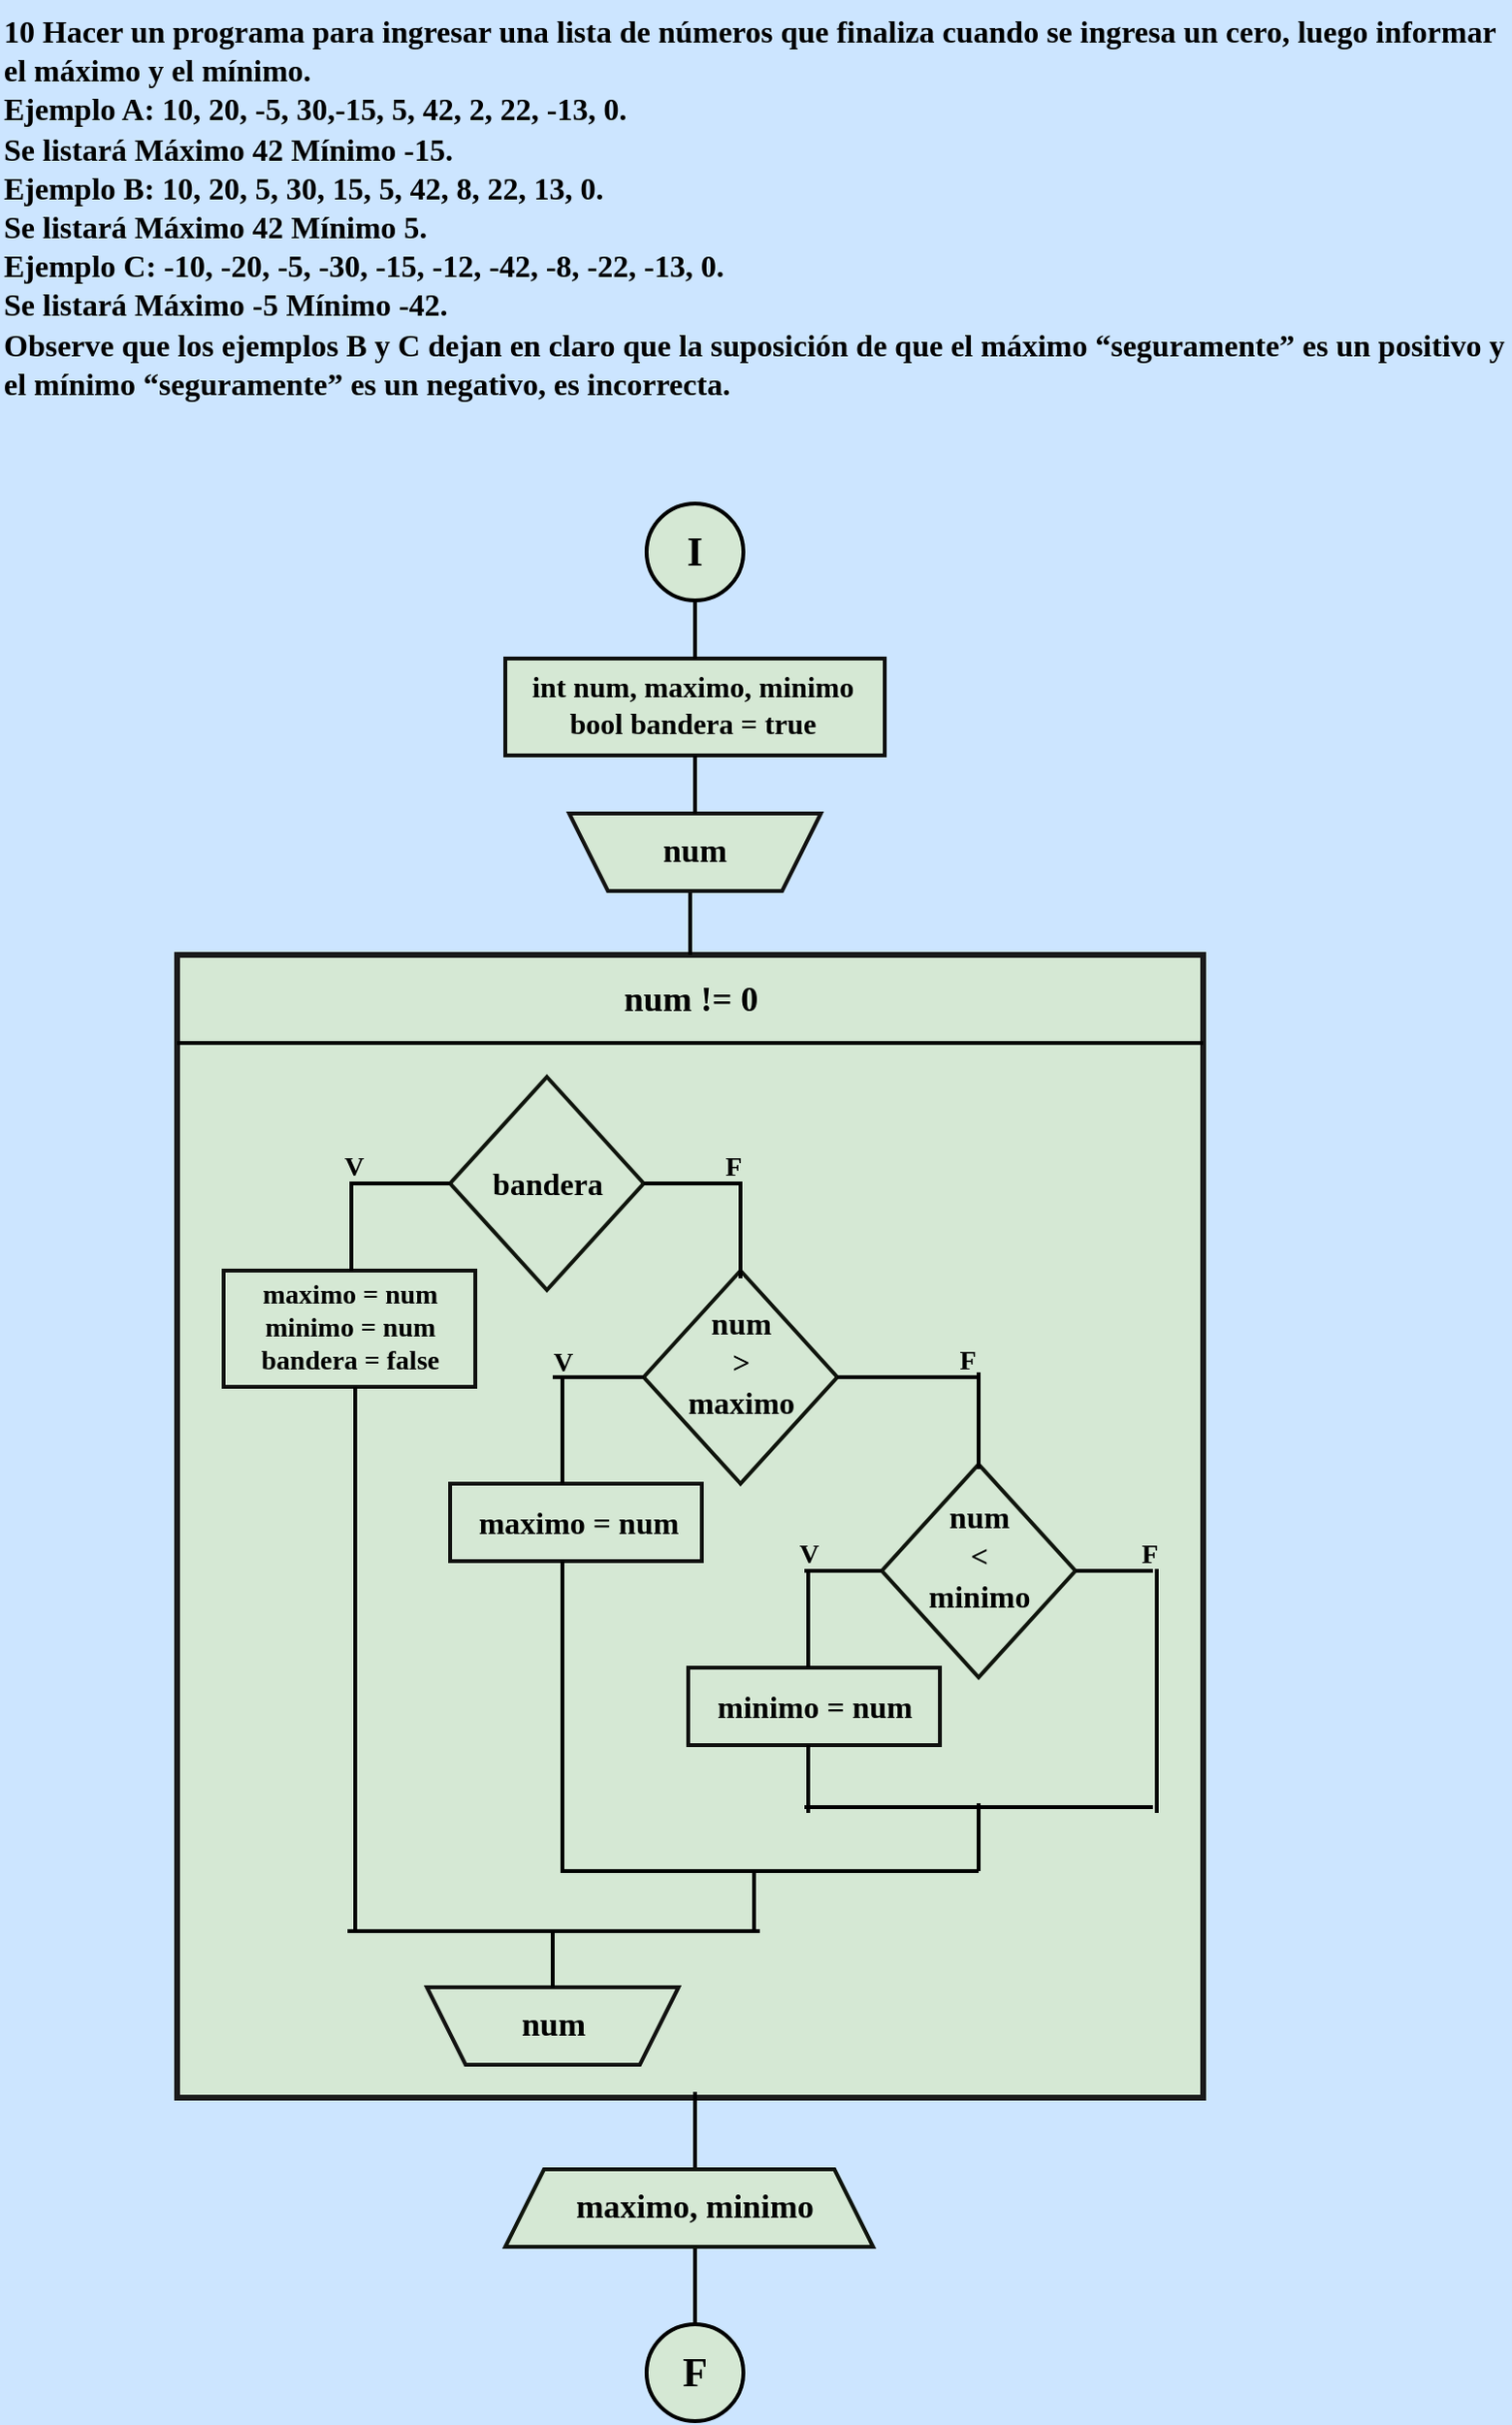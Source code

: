 <mxfile version="24.2.5" type="device">
  <diagram name="Página-1" id="aNPDeRTkwJ0dypFAPGPm">
    <mxGraphModel dx="1420" dy="830" grid="1" gridSize="10" guides="1" tooltips="1" connect="1" arrows="1" fold="1" page="1" pageScale="1" pageWidth="827" pageHeight="1169" background="#CCE5FF" math="0" shadow="0">
      <root>
        <mxCell id="0" />
        <mxCell id="1" parent="0" />
        <mxCell id="sZa0EjRp5ej5X9bCO8AT-1" value="&lt;b style=&quot;font-size: 16px;&quot;&gt;&lt;font style=&quot;font-size: 16px;&quot; color=&quot;#000000&quot; face=&quot;Comic Sans MS&quot;&gt;10 Hacer un programa para ingresar una lista de números que finaliza cuando se ingresa un cero, luego informar el máximo y el mínimo.&lt;br&gt;Ejemplo A: 10, 20, -5, 30,-15, 5, 42, 2, 22, -13, 0.&lt;br&gt;Se listará Máximo 42 Mínimo -15.&lt;br&gt;Ejemplo B: 10, 20, 5, 30, 15, 5, 42, 8, 22, 13, 0.&lt;br&gt;Se listará Máximo 42 Mínimo 5.&lt;br&gt;Ejemplo C: -10, -20, -5, -30, -15, -12, -42, -8, -22, -13, 0.&lt;br&gt;Se listará Máximo -5 Mínimo -42.&lt;br&gt;Observe que los ejemplos B y C dejan en claro que la suposición de que el máximo “seguramente” es un positivo y el mínimo “seguramente” es un negativo, es incorrecta.&lt;/font&gt;&lt;/b&gt;" style="text;whiteSpace=wrap;html=1;fontFamily=Architects Daughter;fontSource=https%3A%2F%2Ffonts.googleapis.com%2Fcss%3Ffamily%3DArchitects%2BDaughter;" vertex="1" parent="1">
          <mxGeometry x="30" width="780" height="220" as="geometry" />
        </mxCell>
        <mxCell id="sZa0EjRp5ej5X9bCO8AT-204" value="" style="group;aspect=fixed;" vertex="1" connectable="0" parent="1">
          <mxGeometry x="121.5" y="260" width="597" height="990" as="geometry" />
        </mxCell>
        <mxCell id="sZa0EjRp5ej5X9bCO8AT-130" value="" style="group;aspect=fixed;" vertex="1" connectable="0" parent="sZa0EjRp5ej5X9bCO8AT-204">
          <mxGeometry y="230" width="597" height="593" as="geometry" />
        </mxCell>
        <mxCell id="sZa0EjRp5ej5X9bCO8AT-132" value="" style="group;aspect=fixed;" vertex="1" connectable="0" parent="sZa0EjRp5ej5X9bCO8AT-130">
          <mxGeometry y="3" width="531" height="590" as="geometry" />
        </mxCell>
        <mxCell id="sZa0EjRp5ej5X9bCO8AT-76" value="" style="whiteSpace=wrap;html=1;rounded=0;labelBackgroundColor=none;strokeColor=#1A1A1A;strokeWidth=3;align=center;verticalAlign=middle;fontFamily=Helvetica;fontSize=12;fontColor=default;fillColor=#d5e8d4;" vertex="1" parent="sZa0EjRp5ej5X9bCO8AT-132">
          <mxGeometry width="530" height="590" as="geometry" />
        </mxCell>
        <mxCell id="sZa0EjRp5ej5X9bCO8AT-77" value="" style="edgeStyle=none;orthogonalLoop=1;jettySize=auto;html=1;rounded=0;strokeColor=#000000;fontFamily=Helvetica;fontSize=12;fontColor=default;fillColor=#B2C9AB;startArrow=none;startFill=0;endArrow=none;endFill=0;endSize=7;strokeWidth=2;" edge="1" parent="sZa0EjRp5ej5X9bCO8AT-132">
          <mxGeometry width="80" relative="1" as="geometry">
            <mxPoint x="530" y="45.484" as="sourcePoint" />
            <mxPoint y="45.484" as="targetPoint" />
            <Array as="points" />
          </mxGeometry>
        </mxCell>
        <mxCell id="sZa0EjRp5ej5X9bCO8AT-129" value="&lt;b&gt;&lt;font color=&quot;#000000&quot; style=&quot;font-size: 18px;&quot; face=&quot;Comic Sans MS&quot;&gt;num != 0&lt;/font&gt;&lt;/b&gt;" style="text;strokeColor=none;align=center;fillColor=none;html=1;verticalAlign=middle;whiteSpace=wrap;rounded=0;fontFamily=Architects Daughter;fontSource=https://fonts.googleapis.com/css?family=Architects+Daughter;container=0;" vertex="1" parent="sZa0EjRp5ej5X9bCO8AT-132">
          <mxGeometry x="210" y="5" width="110" height="35" as="geometry" />
        </mxCell>
        <mxCell id="sZa0EjRp5ej5X9bCO8AT-79" value="" style="group;aspect=fixed;" vertex="1" connectable="0" parent="sZa0EjRp5ej5X9bCO8AT-132">
          <mxGeometry x="24" y="63" width="507" height="510" as="geometry" />
        </mxCell>
        <mxCell id="sZa0EjRp5ej5X9bCO8AT-80" value="" style="group;aspect=fixed;" vertex="1" connectable="0" parent="sZa0EjRp5ej5X9bCO8AT-79">
          <mxGeometry x="105" y="470" width="130" height="40" as="geometry" />
        </mxCell>
        <mxCell id="sZa0EjRp5ej5X9bCO8AT-81" value="" style="shape=trapezoid;perimeter=trapezoidPerimeter;whiteSpace=wrap;html=1;fixedSize=1;rounded=0;labelBackgroundColor=none;strokeColor=#121211;strokeWidth=2;align=center;verticalAlign=middle;fontFamily=Helvetica;fontSize=12;fontColor=default;fillColor=#d5e8d4;direction=west;container=0;" vertex="1" parent="sZa0EjRp5ej5X9bCO8AT-80">
          <mxGeometry width="130" height="40" as="geometry">
            <mxRectangle x="-1020" y="-650" width="50" height="40" as="alternateBounds" />
          </mxGeometry>
        </mxCell>
        <mxCell id="sZa0EjRp5ej5X9bCO8AT-82" value="&lt;b&gt;&lt;font color=&quot;#000000&quot; style=&quot;font-size: 17px;&quot; face=&quot;Comic Sans MS&quot;&gt;num&lt;/font&gt;&lt;/b&gt;" style="text;strokeColor=none;align=center;fillColor=none;html=1;verticalAlign=middle;whiteSpace=wrap;rounded=0;fontFamily=Architects Daughter;fontSource=https://fonts.googleapis.com/css?family=Architects+Daughter;container=0;" vertex="1" parent="sZa0EjRp5ej5X9bCO8AT-80">
          <mxGeometry x="20" width="90" height="40" as="geometry" />
        </mxCell>
        <mxCell id="sZa0EjRp5ej5X9bCO8AT-83" value="" style="group;aspect=fixed;" vertex="1" connectable="0" parent="sZa0EjRp5ej5X9bCO8AT-79">
          <mxGeometry x="117" width="100" height="110" as="geometry" />
        </mxCell>
        <mxCell id="sZa0EjRp5ej5X9bCO8AT-84" value="" style="rhombus;whiteSpace=wrap;html=1;rounded=0;labelBackgroundColor=none;strokeColor=#0F140C;strokeWidth=2;align=center;verticalAlign=middle;fontFamily=Helvetica;fontSize=12;fontColor=default;fillColor=#d5e8d4;" vertex="1" parent="sZa0EjRp5ej5X9bCO8AT-83">
          <mxGeometry width="100" height="110" as="geometry" />
        </mxCell>
        <mxCell id="sZa0EjRp5ej5X9bCO8AT-85" value="&lt;b&gt;&lt;font color=&quot;#000000&quot; style=&quot;font-size: 16px;&quot; face=&quot;Comic Sans MS&quot;&gt;bandera&lt;/font&gt;&lt;/b&gt;" style="text;strokeColor=none;align=center;fillColor=none;html=1;verticalAlign=middle;whiteSpace=wrap;rounded=0;fontFamily=Architects Daughter;fontSource=https://fonts.googleapis.com/css?family=Architects+Daughter;container=0;" vertex="1" parent="sZa0EjRp5ej5X9bCO8AT-83">
          <mxGeometry x="5" y="35" width="90" height="40" as="geometry" />
        </mxCell>
        <mxCell id="sZa0EjRp5ej5X9bCO8AT-86" value="" style="group;aspect=fixed;" vertex="1" connectable="0" parent="sZa0EjRp5ej5X9bCO8AT-79">
          <mxGeometry x="217" y="100" width="100" height="110" as="geometry" />
        </mxCell>
        <mxCell id="sZa0EjRp5ej5X9bCO8AT-87" value="" style="rhombus;whiteSpace=wrap;html=1;rounded=0;labelBackgroundColor=none;strokeColor=#0F140C;strokeWidth=2;align=center;verticalAlign=middle;fontFamily=Helvetica;fontSize=12;fontColor=default;fillColor=#d5e8d4;" vertex="1" parent="sZa0EjRp5ej5X9bCO8AT-86">
          <mxGeometry width="100" height="110" as="geometry" />
        </mxCell>
        <mxCell id="sZa0EjRp5ej5X9bCO8AT-88" value="&lt;b style=&quot;font-size: 16px;&quot;&gt;&lt;font color=&quot;#000000&quot; style=&quot;font-size: 16px;&quot; face=&quot;Comic Sans MS&quot;&gt;num&lt;/font&gt;&lt;/b&gt;&lt;div style=&quot;font-size: 16px;&quot;&gt;&lt;b&gt;&lt;font color=&quot;#000000&quot; style=&quot;font-size: 16px;&quot; face=&quot;Comic Sans MS&quot;&gt;&amp;gt;&lt;/font&gt;&lt;/b&gt;&lt;/div&gt;&lt;div style=&quot;font-size: 16px;&quot;&gt;&lt;b&gt;&lt;font color=&quot;#000000&quot; style=&quot;font-size: 16px;&quot; face=&quot;Comic Sans MS&quot;&gt;maximo&lt;/font&gt;&lt;/b&gt;&lt;/div&gt;" style="text;strokeColor=none;align=center;fillColor=none;html=1;verticalAlign=middle;whiteSpace=wrap;rounded=0;fontFamily=Architects Daughter;fontSource=https://fonts.googleapis.com/css?family=Architects+Daughter;container=0;" vertex="1" parent="sZa0EjRp5ej5X9bCO8AT-86">
          <mxGeometry x="15" y="20" width="70" height="55" as="geometry" />
        </mxCell>
        <mxCell id="sZa0EjRp5ej5X9bCO8AT-89" value="" style="group;aspect=fixed;" vertex="1" connectable="0" parent="sZa0EjRp5ej5X9bCO8AT-79">
          <mxGeometry x="340" y="200" width="100" height="110" as="geometry" />
        </mxCell>
        <mxCell id="sZa0EjRp5ej5X9bCO8AT-90" value="" style="rhombus;whiteSpace=wrap;html=1;rounded=0;labelBackgroundColor=none;strokeColor=#0F140C;strokeWidth=2;align=center;verticalAlign=middle;fontFamily=Helvetica;fontSize=12;fontColor=default;fillColor=#d5e8d4;" vertex="1" parent="sZa0EjRp5ej5X9bCO8AT-89">
          <mxGeometry width="100" height="110" as="geometry" />
        </mxCell>
        <mxCell id="sZa0EjRp5ej5X9bCO8AT-91" value="&lt;b style=&quot;font-size: 16px;&quot;&gt;&lt;font color=&quot;#000000&quot; style=&quot;font-size: 16px;&quot; face=&quot;Comic Sans MS&quot;&gt;num&lt;/font&gt;&lt;/b&gt;&lt;div style=&quot;font-size: 16px;&quot;&gt;&lt;font style=&quot;font-size: 16px;&quot; face=&quot;Comic Sans MS&quot; color=&quot;#000000&quot;&gt;&lt;b&gt;&amp;lt;&lt;/b&gt;&lt;/font&gt;&lt;/div&gt;&lt;div style=&quot;font-size: 16px;&quot;&gt;&lt;font style=&quot;font-size: 16px;&quot; face=&quot;Comic Sans MS&quot; color=&quot;#000000&quot;&gt;&lt;b style=&quot;&quot;&gt;minimo&lt;/b&gt;&lt;/font&gt;&lt;/div&gt;" style="text;strokeColor=none;align=center;fillColor=none;html=1;verticalAlign=middle;whiteSpace=wrap;rounded=0;fontFamily=Architects Daughter;fontSource=https://fonts.googleapis.com/css?family=Architects+Daughter;container=0;" vertex="1" parent="sZa0EjRp5ej5X9bCO8AT-89">
          <mxGeometry x="15" y="20" width="70" height="55" as="geometry" />
        </mxCell>
        <mxCell id="sZa0EjRp5ej5X9bCO8AT-92" value="" style="group;aspect=fixed;" vertex="1" connectable="0" parent="sZa0EjRp5ej5X9bCO8AT-79">
          <mxGeometry y="100" width="130" height="60" as="geometry" />
        </mxCell>
        <mxCell id="sZa0EjRp5ej5X9bCO8AT-93" value="" style="rounded=0;whiteSpace=wrap;html=1;labelBackgroundColor=none;strokeColor=#0f100e;strokeWidth=2;align=center;verticalAlign=middle;fontFamily=Helvetica;fontSize=12;fontColor=default;fillColor=#d5e8d4;" vertex="1" parent="sZa0EjRp5ej5X9bCO8AT-92">
          <mxGeometry width="130" height="60" as="geometry" />
        </mxCell>
        <mxCell id="sZa0EjRp5ej5X9bCO8AT-94" value="&lt;b style=&quot;font-size: 14px;&quot;&gt;&lt;font color=&quot;#000000&quot; style=&quot;font-size: 14px;&quot; face=&quot;Comic Sans MS&quot;&gt;maximo = num&lt;/font&gt;&lt;/b&gt;&lt;div style=&quot;font-size: 14px;&quot;&gt;&lt;b&gt;&lt;font color=&quot;#000000&quot; style=&quot;font-size: 14px;&quot; face=&quot;Comic Sans MS&quot;&gt;minimo = num&lt;/font&gt;&lt;/b&gt;&lt;/div&gt;&lt;div style=&quot;font-size: 14px;&quot;&gt;&lt;b&gt;&lt;font color=&quot;#000000&quot; style=&quot;font-size: 14px;&quot; face=&quot;Comic Sans MS&quot;&gt;bandera = false&lt;/font&gt;&lt;/b&gt;&lt;/div&gt;" style="text;strokeColor=none;align=center;fillColor=none;html=1;verticalAlign=middle;whiteSpace=wrap;rounded=0;fontFamily=Architects Daughter;fontSource=https://fonts.googleapis.com/css?family=Architects+Daughter;" vertex="1" parent="sZa0EjRp5ej5X9bCO8AT-92">
          <mxGeometry width="130" height="60" as="geometry" />
        </mxCell>
        <mxCell id="sZa0EjRp5ej5X9bCO8AT-95" value="" style="group;aspect=fixed;" vertex="1" connectable="0" parent="sZa0EjRp5ej5X9bCO8AT-79">
          <mxGeometry x="117" y="210" width="130" height="40" as="geometry" />
        </mxCell>
        <mxCell id="sZa0EjRp5ej5X9bCO8AT-96" value="" style="rounded=0;whiteSpace=wrap;html=1;labelBackgroundColor=none;strokeColor=#0f100e;strokeWidth=2;align=center;verticalAlign=middle;fontFamily=Helvetica;fontSize=12;fontColor=default;fillColor=#d5e8d4;container=0;" vertex="1" parent="sZa0EjRp5ej5X9bCO8AT-95">
          <mxGeometry width="130" height="40" as="geometry" />
        </mxCell>
        <mxCell id="sZa0EjRp5ej5X9bCO8AT-97" value="&lt;font size=&quot;1&quot; face=&quot;Comic Sans MS&quot; color=&quot;#000000&quot;&gt;&lt;b style=&quot;font-size: 16px;&quot;&gt;maximo = num&lt;/b&gt;&lt;/font&gt;" style="text;strokeColor=none;align=center;fillColor=none;html=1;verticalAlign=middle;whiteSpace=wrap;rounded=0;fontFamily=Architects Daughter;fontSource=https://fonts.googleapis.com/css?family=Architects+Daughter;container=0;" vertex="1" parent="sZa0EjRp5ej5X9bCO8AT-95">
          <mxGeometry x="6" y="10" width="120" height="20" as="geometry" />
        </mxCell>
        <mxCell id="sZa0EjRp5ej5X9bCO8AT-98" value="" style="group;aspect=fixed;" vertex="1" connectable="0" parent="sZa0EjRp5ej5X9bCO8AT-79">
          <mxGeometry x="240" y="305" width="130" height="40" as="geometry" />
        </mxCell>
        <mxCell id="sZa0EjRp5ej5X9bCO8AT-99" value="" style="rounded=0;whiteSpace=wrap;html=1;labelBackgroundColor=none;strokeColor=#0f100e;strokeWidth=2;align=center;verticalAlign=middle;fontFamily=Helvetica;fontSize=12;fontColor=default;fillColor=#d5e8d4;" vertex="1" parent="sZa0EjRp5ej5X9bCO8AT-98">
          <mxGeometry width="130" height="40" as="geometry" />
        </mxCell>
        <mxCell id="sZa0EjRp5ej5X9bCO8AT-100" value="&lt;font size=&quot;1&quot; face=&quot;Comic Sans MS&quot; color=&quot;#000000&quot;&gt;&lt;b style=&quot;font-size: 16px;&quot;&gt;minimo = num&lt;/b&gt;&lt;/font&gt;" style="text;strokeColor=none;align=center;fillColor=none;html=1;verticalAlign=middle;whiteSpace=wrap;rounded=0;fontFamily=Architects Daughter;fontSource=https://fonts.googleapis.com/css?family=Architects+Daughter;" vertex="1" parent="sZa0EjRp5ej5X9bCO8AT-98">
          <mxGeometry x="5" y="10" width="120" height="20" as="geometry" />
        </mxCell>
        <mxCell id="sZa0EjRp5ej5X9bCO8AT-101" value="" style="line;strokeWidth=2;direction=south;html=1;hachureGap=4;fontFamily=Architects Daughter;fontSource=https://fonts.googleapis.com/css?family=Architects+Daughter;strokeColor=#000000;" vertex="1" parent="sZa0EjRp5ej5X9bCO8AT-79">
          <mxGeometry x="170" y="155" width="10" height="55" as="geometry" />
        </mxCell>
        <mxCell id="sZa0EjRp5ej5X9bCO8AT-102" value="" style="line;strokeWidth=2;direction=south;html=1;hachureGap=4;fontFamily=Architects Daughter;fontSource=https://fonts.googleapis.com/css?family=Architects+Daughter;strokeColor=#000000;" vertex="1" parent="sZa0EjRp5ej5X9bCO8AT-79">
          <mxGeometry x="297" y="345" width="10" height="35" as="geometry" />
        </mxCell>
        <mxCell id="sZa0EjRp5ej5X9bCO8AT-103" value="" style="line;strokeWidth=2;direction=south;html=1;hachureGap=4;fontFamily=Architects Daughter;fontSource=https://fonts.googleapis.com/css?family=Architects+Daughter;strokeColor=#000000;" vertex="1" parent="sZa0EjRp5ej5X9bCO8AT-79">
          <mxGeometry x="385" y="152.5" width="10" height="50" as="geometry" />
        </mxCell>
        <mxCell id="sZa0EjRp5ej5X9bCO8AT-104" value="" style="line;strokeWidth=2;direction=south;html=1;hachureGap=4;fontFamily=Architects Daughter;fontSource=https://fonts.googleapis.com/css?family=Architects+Daughter;strokeColor=#000000;" vertex="1" parent="sZa0EjRp5ej5X9bCO8AT-79">
          <mxGeometry x="165" y="440" width="10" height="30" as="geometry" />
        </mxCell>
        <mxCell id="sZa0EjRp5ej5X9bCO8AT-105" value="" style="line;strokeWidth=2;direction=south;html=1;hachureGap=4;fontFamily=Architects Daughter;fontSource=https://fonts.googleapis.com/css?family=Architects+Daughter;strokeColor=#000000;" vertex="1" parent="sZa0EjRp5ej5X9bCO8AT-79">
          <mxGeometry x="170" y="250" width="10" height="160" as="geometry" />
        </mxCell>
        <mxCell id="sZa0EjRp5ej5X9bCO8AT-106" value="" style="line;strokeWidth=2;direction=south;html=1;hachureGap=4;fontFamily=Architects Daughter;fontSource=https://fonts.googleapis.com/css?family=Architects+Daughter;strokeColor=#000000;" vertex="1" parent="sZa0EjRp5ej5X9bCO8AT-79">
          <mxGeometry x="477" y="254" width="10" height="126" as="geometry" />
        </mxCell>
        <mxCell id="sZa0EjRp5ej5X9bCO8AT-107" value="" style="line;strokeWidth=2;direction=south;html=1;hachureGap=4;fontFamily=Architects Daughter;fontSource=https://fonts.googleapis.com/css?family=Architects+Daughter;strokeColor=#000000;" vertex="1" parent="sZa0EjRp5ej5X9bCO8AT-79">
          <mxGeometry x="269" y="410" width="10" height="30" as="geometry" />
        </mxCell>
        <mxCell id="sZa0EjRp5ej5X9bCO8AT-108" value="" style="line;strokeWidth=2;direction=south;html=1;hachureGap=4;fontFamily=Architects Daughter;fontSource=https://fonts.googleapis.com/css?family=Architects+Daughter;strokeColor=#000000;" vertex="1" parent="sZa0EjRp5ej5X9bCO8AT-79">
          <mxGeometry x="297" y="255" width="10" height="50" as="geometry" />
        </mxCell>
        <mxCell id="sZa0EjRp5ej5X9bCO8AT-109" value="" style="line;strokeWidth=2;direction=south;html=1;hachureGap=4;fontFamily=Architects Daughter;fontSource=https://fonts.googleapis.com/css?family=Architects+Daughter;strokeColor=#000000;" vertex="1" parent="sZa0EjRp5ej5X9bCO8AT-79">
          <mxGeometry x="262" y="54" width="10" height="50" as="geometry" />
        </mxCell>
        <mxCell id="sZa0EjRp5ej5X9bCO8AT-110" value="" style="line;strokeWidth=2;direction=south;html=1;hachureGap=4;fontFamily=Architects Daughter;fontSource=https://fonts.googleapis.com/css?family=Architects+Daughter;strokeColor=#000000;" vertex="1" parent="sZa0EjRp5ej5X9bCO8AT-79">
          <mxGeometry x="61" y="54" width="10" height="46" as="geometry" />
        </mxCell>
        <mxCell id="sZa0EjRp5ej5X9bCO8AT-111" value="" style="line;strokeWidth=2;direction=south;html=1;hachureGap=4;fontFamily=Architects Daughter;fontSource=https://fonts.googleapis.com/css?family=Architects+Daughter;strokeColor=#000000;" vertex="1" parent="sZa0EjRp5ej5X9bCO8AT-79">
          <mxGeometry x="385" y="375" width="10" height="35" as="geometry" />
        </mxCell>
        <mxCell id="sZa0EjRp5ej5X9bCO8AT-112" value="" style="line;strokeWidth=2;direction=south;html=1;hachureGap=4;fontFamily=Architects Daughter;fontSource=https://fonts.googleapis.com/css?family=Architects+Daughter;strokeColor=#000000;" vertex="1" parent="sZa0EjRp5ej5X9bCO8AT-79">
          <mxGeometry x="63" y="160" width="10" height="280" as="geometry" />
        </mxCell>
        <mxCell id="sZa0EjRp5ej5X9bCO8AT-113" value="" style="line;strokeWidth=2;html=1;perimeter=backbonePerimeter;points=[];outlineConnect=0;hachureGap=4;fontFamily=Architects Daughter;fontSource=https://fonts.googleapis.com/css?family=Architects+Daughter;strokeColor=#000000;" vertex="1" parent="sZa0EjRp5ej5X9bCO8AT-79">
          <mxGeometry x="174" y="405" width="216" height="10" as="geometry" />
        </mxCell>
        <mxCell id="sZa0EjRp5ej5X9bCO8AT-114" value="" style="line;strokeWidth=2;html=1;perimeter=backbonePerimeter;points=[];outlineConnect=0;hachureGap=4;fontFamily=Architects Daughter;fontSource=https://fonts.googleapis.com/css?family=Architects+Daughter;strokeColor=#000000;" vertex="1" parent="sZa0EjRp5ej5X9bCO8AT-79">
          <mxGeometry x="440" y="250" width="40" height="10" as="geometry" />
        </mxCell>
        <mxCell id="sZa0EjRp5ej5X9bCO8AT-115" value="" style="line;strokeWidth=2;html=1;perimeter=backbonePerimeter;points=[];outlineConnect=0;hachureGap=4;fontFamily=Architects Daughter;fontSource=https://fonts.googleapis.com/css?family=Architects+Daughter;strokeColor=#000000;" vertex="1" parent="sZa0EjRp5ej5X9bCO8AT-79">
          <mxGeometry x="170" y="150" width="47" height="10" as="geometry" />
        </mxCell>
        <mxCell id="sZa0EjRp5ej5X9bCO8AT-116" value="" style="line;strokeWidth=2;html=1;perimeter=backbonePerimeter;points=[];outlineConnect=0;hachureGap=4;fontFamily=Architects Daughter;fontSource=https://fonts.googleapis.com/css?family=Architects+Daughter;strokeColor=#000000;" vertex="1" parent="sZa0EjRp5ej5X9bCO8AT-79">
          <mxGeometry x="317" y="150" width="73" height="10" as="geometry" />
        </mxCell>
        <mxCell id="sZa0EjRp5ej5X9bCO8AT-117" value="" style="line;strokeWidth=2;html=1;perimeter=backbonePerimeter;points=[];outlineConnect=0;hachureGap=4;fontFamily=Architects Daughter;fontSource=https://fonts.googleapis.com/css?family=Architects+Daughter;strokeColor=#000000;" vertex="1" parent="sZa0EjRp5ej5X9bCO8AT-79">
          <mxGeometry x="217" y="50" width="50" height="10" as="geometry" />
        </mxCell>
        <mxCell id="sZa0EjRp5ej5X9bCO8AT-118" value="" style="line;strokeWidth=2;html=1;perimeter=backbonePerimeter;points=[];outlineConnect=0;hachureGap=4;fontFamily=Architects Daughter;fontSource=https://fonts.googleapis.com/css?family=Architects+Daughter;strokeColor=#000000;" vertex="1" parent="sZa0EjRp5ej5X9bCO8AT-79">
          <mxGeometry x="67" y="50" width="50" height="10" as="geometry" />
        </mxCell>
        <mxCell id="sZa0EjRp5ej5X9bCO8AT-119" value="" style="line;strokeWidth=2;html=1;perimeter=backbonePerimeter;points=[];outlineConnect=0;hachureGap=4;fontFamily=Architects Daughter;fontSource=https://fonts.googleapis.com/css?family=Architects+Daughter;strokeColor=#000000;" vertex="1" parent="sZa0EjRp5ej5X9bCO8AT-79">
          <mxGeometry x="300" y="372" width="180" height="10" as="geometry" />
        </mxCell>
        <mxCell id="sZa0EjRp5ej5X9bCO8AT-120" value="" style="line;strokeWidth=2;html=1;perimeter=backbonePerimeter;points=[];outlineConnect=0;hachureGap=4;fontFamily=Architects Daughter;fontSource=https://fonts.googleapis.com/css?family=Architects+Daughter;strokeColor=#000000;" vertex="1" parent="sZa0EjRp5ej5X9bCO8AT-79">
          <mxGeometry x="64" y="436" width="213" height="10" as="geometry" />
        </mxCell>
        <mxCell id="sZa0EjRp5ej5X9bCO8AT-121" value="" style="line;strokeWidth=2;html=1;perimeter=backbonePerimeter;points=[];outlineConnect=0;hachureGap=4;fontFamily=Architects Daughter;fontSource=https://fonts.googleapis.com/css?family=Architects+Daughter;strokeColor=#000000;" vertex="1" parent="sZa0EjRp5ej5X9bCO8AT-79">
          <mxGeometry x="300" y="250" width="40" height="10" as="geometry" />
        </mxCell>
        <mxCell id="sZa0EjRp5ej5X9bCO8AT-209" value="&lt;font size=&quot;1&quot; face=&quot;Comic Sans MS&quot; color=&quot;#000000&quot;&gt;&lt;b style=&quot;font-size: 14px;&quot;&gt;V&lt;/b&gt;&lt;/font&gt;" style="text;strokeColor=none;align=center;fillColor=none;html=1;verticalAlign=middle;whiteSpace=wrap;rounded=0;fontFamily=Architects Daughter;fontSource=https://fonts.googleapis.com/css?family=Architects+Daughter;" vertex="1" parent="sZa0EjRp5ej5X9bCO8AT-79">
          <mxGeometry x="42" y="37" width="50" height="20" as="geometry" />
        </mxCell>
        <mxCell id="sZa0EjRp5ej5X9bCO8AT-206" value="&lt;font size=&quot;1&quot; face=&quot;Comic Sans MS&quot; color=&quot;#000000&quot;&gt;&lt;b style=&quot;font-size: 14px;&quot;&gt;F&lt;/b&gt;&lt;/font&gt;" style="text;strokeColor=none;align=center;fillColor=none;html=1;verticalAlign=middle;whiteSpace=wrap;rounded=0;fontFamily=Architects Daughter;fontSource=https://fonts.googleapis.com/css?family=Architects+Daughter;" vertex="1" parent="sZa0EjRp5ej5X9bCO8AT-79">
          <mxGeometry x="453" y="237" width="50" height="20" as="geometry" />
        </mxCell>
        <mxCell id="sZa0EjRp5ej5X9bCO8AT-134" value="" style="line;strokeWidth=2;direction=south;html=1;hachureGap=4;fontFamily=Architects Daughter;fontSource=https://fonts.googleapis.com/css?family=Architects+Daughter;strokeColor=#000000;" vertex="1" parent="sZa0EjRp5ej5X9bCO8AT-132">
          <mxGeometry x="260" y="-33" width="10" height="33" as="geometry" />
        </mxCell>
        <mxCell id="sZa0EjRp5ej5X9bCO8AT-205" value="&lt;font size=&quot;1&quot; face=&quot;Comic Sans MS&quot; color=&quot;#000000&quot;&gt;&lt;b style=&quot;font-size: 14px;&quot;&gt;F&lt;/b&gt;&lt;/font&gt;" style="text;strokeColor=none;align=center;fillColor=none;html=1;verticalAlign=middle;whiteSpace=wrap;rounded=0;fontFamily=Architects Daughter;fontSource=https://fonts.googleapis.com/css?family=Architects+Daughter;" vertex="1" parent="sZa0EjRp5ej5X9bCO8AT-132">
          <mxGeometry x="262" y="100" width="50" height="20" as="geometry" />
        </mxCell>
        <mxCell id="sZa0EjRp5ej5X9bCO8AT-207" value="&lt;font size=&quot;1&quot; face=&quot;Comic Sans MS&quot; color=&quot;#000000&quot;&gt;&lt;b style=&quot;font-size: 14px;&quot;&gt;F&lt;/b&gt;&lt;/font&gt;" style="text;strokeColor=none;align=center;fillColor=none;html=1;verticalAlign=middle;whiteSpace=wrap;rounded=0;fontFamily=Architects Daughter;fontSource=https://fonts.googleapis.com/css?family=Architects+Daughter;" vertex="1" parent="sZa0EjRp5ej5X9bCO8AT-132">
          <mxGeometry x="383.5" y="200" width="50" height="20" as="geometry" />
        </mxCell>
        <mxCell id="sZa0EjRp5ej5X9bCO8AT-211" value="&lt;font size=&quot;1&quot; face=&quot;Comic Sans MS&quot; color=&quot;#000000&quot;&gt;&lt;b style=&quot;font-size: 14px;&quot;&gt;V&lt;/b&gt;&lt;/font&gt;" style="text;strokeColor=none;align=center;fillColor=none;html=1;verticalAlign=middle;whiteSpace=wrap;rounded=0;fontFamily=Architects Daughter;fontSource=https://fonts.googleapis.com/css?family=Architects+Daughter;" vertex="1" parent="sZa0EjRp5ej5X9bCO8AT-132">
          <mxGeometry x="174.5" y="201" width="50" height="20" as="geometry" />
        </mxCell>
        <mxCell id="sZa0EjRp5ej5X9bCO8AT-212" value="&lt;font size=&quot;1&quot; face=&quot;Comic Sans MS&quot; color=&quot;#000000&quot;&gt;&lt;b style=&quot;font-size: 14px;&quot;&gt;V&lt;/b&gt;&lt;/font&gt;" style="text;strokeColor=none;align=center;fillColor=none;html=1;verticalAlign=middle;whiteSpace=wrap;rounded=0;fontFamily=Architects Daughter;fontSource=https://fonts.googleapis.com/css?family=Architects+Daughter;" vertex="1" parent="sZa0EjRp5ej5X9bCO8AT-132">
          <mxGeometry x="301.5" y="300" width="50" height="20" as="geometry" />
        </mxCell>
        <mxCell id="sZa0EjRp5ej5X9bCO8AT-214" value="" style="group;aspect=fixed;" vertex="1" connectable="0" parent="sZa0EjRp5ej5X9bCO8AT-204">
          <mxGeometry x="169.5" width="196" height="990" as="geometry" />
        </mxCell>
        <mxCell id="sZa0EjRp5ej5X9bCO8AT-6" value="" style="group;aspect=fixed;" vertex="1" connectable="0" parent="sZa0EjRp5ej5X9bCO8AT-214">
          <mxGeometry x="68" width="60" height="50" as="geometry" />
        </mxCell>
        <mxCell id="sZa0EjRp5ej5X9bCO8AT-2" value="" style="strokeWidth=2;html=1;shape=mxgraph.flowchart.start_2;whiteSpace=wrap;rounded=0;labelBackgroundColor=none;strokeColor=#000000;align=center;verticalAlign=middle;fontFamily=Helvetica;fontSize=12;fontColor=default;fillColor=#d5e8d4;" vertex="1" parent="sZa0EjRp5ej5X9bCO8AT-6">
          <mxGeometry x="5" width="50" height="50" as="geometry" />
        </mxCell>
        <mxCell id="sZa0EjRp5ej5X9bCO8AT-4" value="&lt;b&gt;&lt;font color=&quot;#000000&quot; style=&quot;font-size: 21px;&quot; face=&quot;Comic Sans MS&quot;&gt;I&lt;/font&gt;&lt;/b&gt;" style="text;strokeColor=none;align=center;fillColor=none;html=1;verticalAlign=middle;whiteSpace=wrap;rounded=0;fontFamily=Architects Daughter;fontSource=https%3A%2F%2Ffonts.googleapis.com%2Fcss%3Ffamily%3DArchitects%2BDaughter;" vertex="1" parent="sZa0EjRp5ej5X9bCO8AT-6">
          <mxGeometry y="10" width="60" height="30" as="geometry" />
        </mxCell>
        <mxCell id="sZa0EjRp5ej5X9bCO8AT-7" value="" style="group;aspect=fixed;" vertex="1" connectable="0" parent="sZa0EjRp5ej5X9bCO8AT-214">
          <mxGeometry x="68" y="940" width="60" height="50" as="geometry" />
        </mxCell>
        <mxCell id="sZa0EjRp5ej5X9bCO8AT-3" value="" style="strokeWidth=2;html=1;shape=mxgraph.flowchart.start_2;whiteSpace=wrap;rounded=0;labelBackgroundColor=none;strokeColor=#000000;align=center;verticalAlign=middle;fontFamily=Helvetica;fontSize=12;fontColor=default;fillColor=#d5e8d4;" vertex="1" parent="sZa0EjRp5ej5X9bCO8AT-7">
          <mxGeometry x="5" width="50" height="50" as="geometry" />
        </mxCell>
        <mxCell id="sZa0EjRp5ej5X9bCO8AT-5" value="&lt;b&gt;&lt;font color=&quot;#000000&quot; style=&quot;font-size: 21px;&quot; face=&quot;Comic Sans MS&quot;&gt;F&lt;/font&gt;&lt;/b&gt;" style="text;strokeColor=none;align=center;fillColor=none;html=1;verticalAlign=middle;whiteSpace=wrap;rounded=0;fontFamily=Architects Daughter;fontSource=https://fonts.googleapis.com/css?family=Architects+Daughter;" vertex="1" parent="sZa0EjRp5ej5X9bCO8AT-7">
          <mxGeometry y="10" width="60" height="30" as="geometry" />
        </mxCell>
        <mxCell id="sZa0EjRp5ej5X9bCO8AT-10" value="" style="group;aspect=fixed;" vertex="1" connectable="0" parent="sZa0EjRp5ej5X9bCO8AT-214">
          <mxGeometry y="80" width="196" height="50" as="geometry" />
        </mxCell>
        <mxCell id="sZa0EjRp5ej5X9bCO8AT-8" value="" style="rounded=0;whiteSpace=wrap;html=1;labelBackgroundColor=none;strokeColor=#0f100e;strokeWidth=2;align=center;verticalAlign=middle;fontFamily=Helvetica;fontSize=12;fontColor=default;fillColor=#d5e8d4;" vertex="1" parent="sZa0EjRp5ej5X9bCO8AT-10">
          <mxGeometry width="196" height="50" as="geometry" />
        </mxCell>
        <mxCell id="sZa0EjRp5ej5X9bCO8AT-9" value="&lt;b&gt;&lt;font style=&quot;font-size: 15px;&quot; color=&quot;#000000&quot; face=&quot;Comic Sans MS&quot;&gt;int num, maximo, minimo&lt;/font&gt;&lt;/b&gt;&lt;div&gt;&lt;b&gt;&lt;font style=&quot;font-size: 15px;&quot; color=&quot;#000000&quot; face=&quot;Comic Sans MS&quot;&gt;bool bandera = true&lt;/font&gt;&lt;/b&gt;&lt;/div&gt;" style="text;strokeColor=none;align=center;fillColor=none;html=1;verticalAlign=middle;whiteSpace=wrap;rounded=0;fontFamily=Architects Daughter;fontSource=https%3A%2F%2Ffonts.googleapis.com%2Fcss%3Ffamily%3DArchitects%2BDaughter;" vertex="1" parent="sZa0EjRp5ej5X9bCO8AT-10">
          <mxGeometry x="2" y="4" width="190" height="40" as="geometry" />
        </mxCell>
        <mxCell id="sZa0EjRp5ej5X9bCO8AT-46" value="" style="line;strokeWidth=2;direction=south;html=1;hachureGap=4;fontFamily=Architects Daughter;fontSource=https://fonts.googleapis.com/css?family=Architects+Daughter;strokeColor=#000000;" vertex="1" parent="sZa0EjRp5ej5X9bCO8AT-10">
          <mxGeometry x="93" y="-30" width="10" height="30" as="geometry" />
        </mxCell>
        <mxCell id="sZa0EjRp5ej5X9bCO8AT-14" value="" style="group;aspect=fixed;" vertex="1" connectable="0" parent="sZa0EjRp5ej5X9bCO8AT-214">
          <mxGeometry x="33" y="160" width="130" height="40" as="geometry" />
        </mxCell>
        <mxCell id="sZa0EjRp5ej5X9bCO8AT-15" value="" style="shape=trapezoid;perimeter=trapezoidPerimeter;whiteSpace=wrap;html=1;fixedSize=1;rounded=0;labelBackgroundColor=none;strokeColor=#121211;strokeWidth=2;align=center;verticalAlign=middle;fontFamily=Helvetica;fontSize=12;fontColor=default;fillColor=#d5e8d4;direction=west;container=0;" vertex="1" parent="sZa0EjRp5ej5X9bCO8AT-14">
          <mxGeometry width="130" height="40" as="geometry">
            <mxRectangle x="-1020" y="-650" width="50" height="40" as="alternateBounds" />
          </mxGeometry>
        </mxCell>
        <mxCell id="sZa0EjRp5ej5X9bCO8AT-16" value="&lt;b&gt;&lt;font color=&quot;#000000&quot; style=&quot;font-size: 17px;&quot; face=&quot;Comic Sans MS&quot;&gt;num&lt;/font&gt;&lt;/b&gt;" style="text;strokeColor=none;align=center;fillColor=none;html=1;verticalAlign=middle;whiteSpace=wrap;rounded=0;fontFamily=Architects Daughter;fontSource=https://fonts.googleapis.com/css?family=Architects+Daughter;container=0;" vertex="1" parent="sZa0EjRp5ej5X9bCO8AT-14">
          <mxGeometry x="20" width="90" height="40" as="geometry" />
        </mxCell>
        <mxCell id="sZa0EjRp5ej5X9bCO8AT-53" value="" style="line;strokeWidth=2;direction=south;html=1;hachureGap=4;fontFamily=Architects Daughter;fontSource=https://fonts.googleapis.com/css?family=Architects+Daughter;strokeColor=#000000;" vertex="1" parent="sZa0EjRp5ej5X9bCO8AT-14">
          <mxGeometry x="60" y="-30" width="10" height="30" as="geometry" />
        </mxCell>
        <mxCell id="sZa0EjRp5ej5X9bCO8AT-133" value="" style="line;strokeWidth=2;direction=south;html=1;hachureGap=4;fontFamily=Architects Daughter;fontSource=https://fonts.googleapis.com/css?family=Architects+Daughter;strokeColor=#000000;" vertex="1" parent="sZa0EjRp5ej5X9bCO8AT-214">
          <mxGeometry x="93" y="900" width="10" height="40" as="geometry" />
        </mxCell>
        <mxCell id="sZa0EjRp5ej5X9bCO8AT-200" value="" style="line;strokeWidth=2;direction=south;html=1;hachureGap=4;fontFamily=Architects Daughter;fontSource=https://fonts.googleapis.com/css?family=Architects+Daughter;strokeColor=#000000;" vertex="1" parent="sZa0EjRp5ej5X9bCO8AT-214">
          <mxGeometry x="93" y="820" width="10" height="50" as="geometry" />
        </mxCell>
        <mxCell id="sZa0EjRp5ej5X9bCO8AT-203" value="" style="group;aspect=fixed;" vertex="1" connectable="0" parent="sZa0EjRp5ej5X9bCO8AT-214">
          <mxGeometry y="860" width="190" height="40" as="geometry" />
        </mxCell>
        <mxCell id="sZa0EjRp5ej5X9bCO8AT-201" value="" style="shape=trapezoid;perimeter=trapezoidPerimeter;whiteSpace=wrap;html=1;fixedSize=1;rounded=0;labelBackgroundColor=none;strokeColor=#0F140C;strokeWidth=2;align=center;verticalAlign=middle;fontFamily=Helvetica;fontSize=12;fontColor=default;fillColor=#d5e8d4;" vertex="1" parent="sZa0EjRp5ej5X9bCO8AT-203">
          <mxGeometry width="190" height="40" as="geometry" />
        </mxCell>
        <mxCell id="sZa0EjRp5ej5X9bCO8AT-202" value="&lt;font size=&quot;1&quot; face=&quot;Comic Sans MS&quot; color=&quot;#000000&quot;&gt;&lt;b style=&quot;font-size: 17px;&quot;&gt;maximo, minimo&lt;/b&gt;&lt;/font&gt;" style="text;strokeColor=none;align=center;fillColor=none;html=1;verticalAlign=middle;whiteSpace=wrap;rounded=0;fontFamily=Architects Daughter;fontSource=https://fonts.googleapis.com/css?family=Architects+Daughter;" vertex="1" parent="sZa0EjRp5ej5X9bCO8AT-203">
          <mxGeometry x="23" y="10" width="150" height="20" as="geometry" />
        </mxCell>
      </root>
    </mxGraphModel>
  </diagram>
</mxfile>
